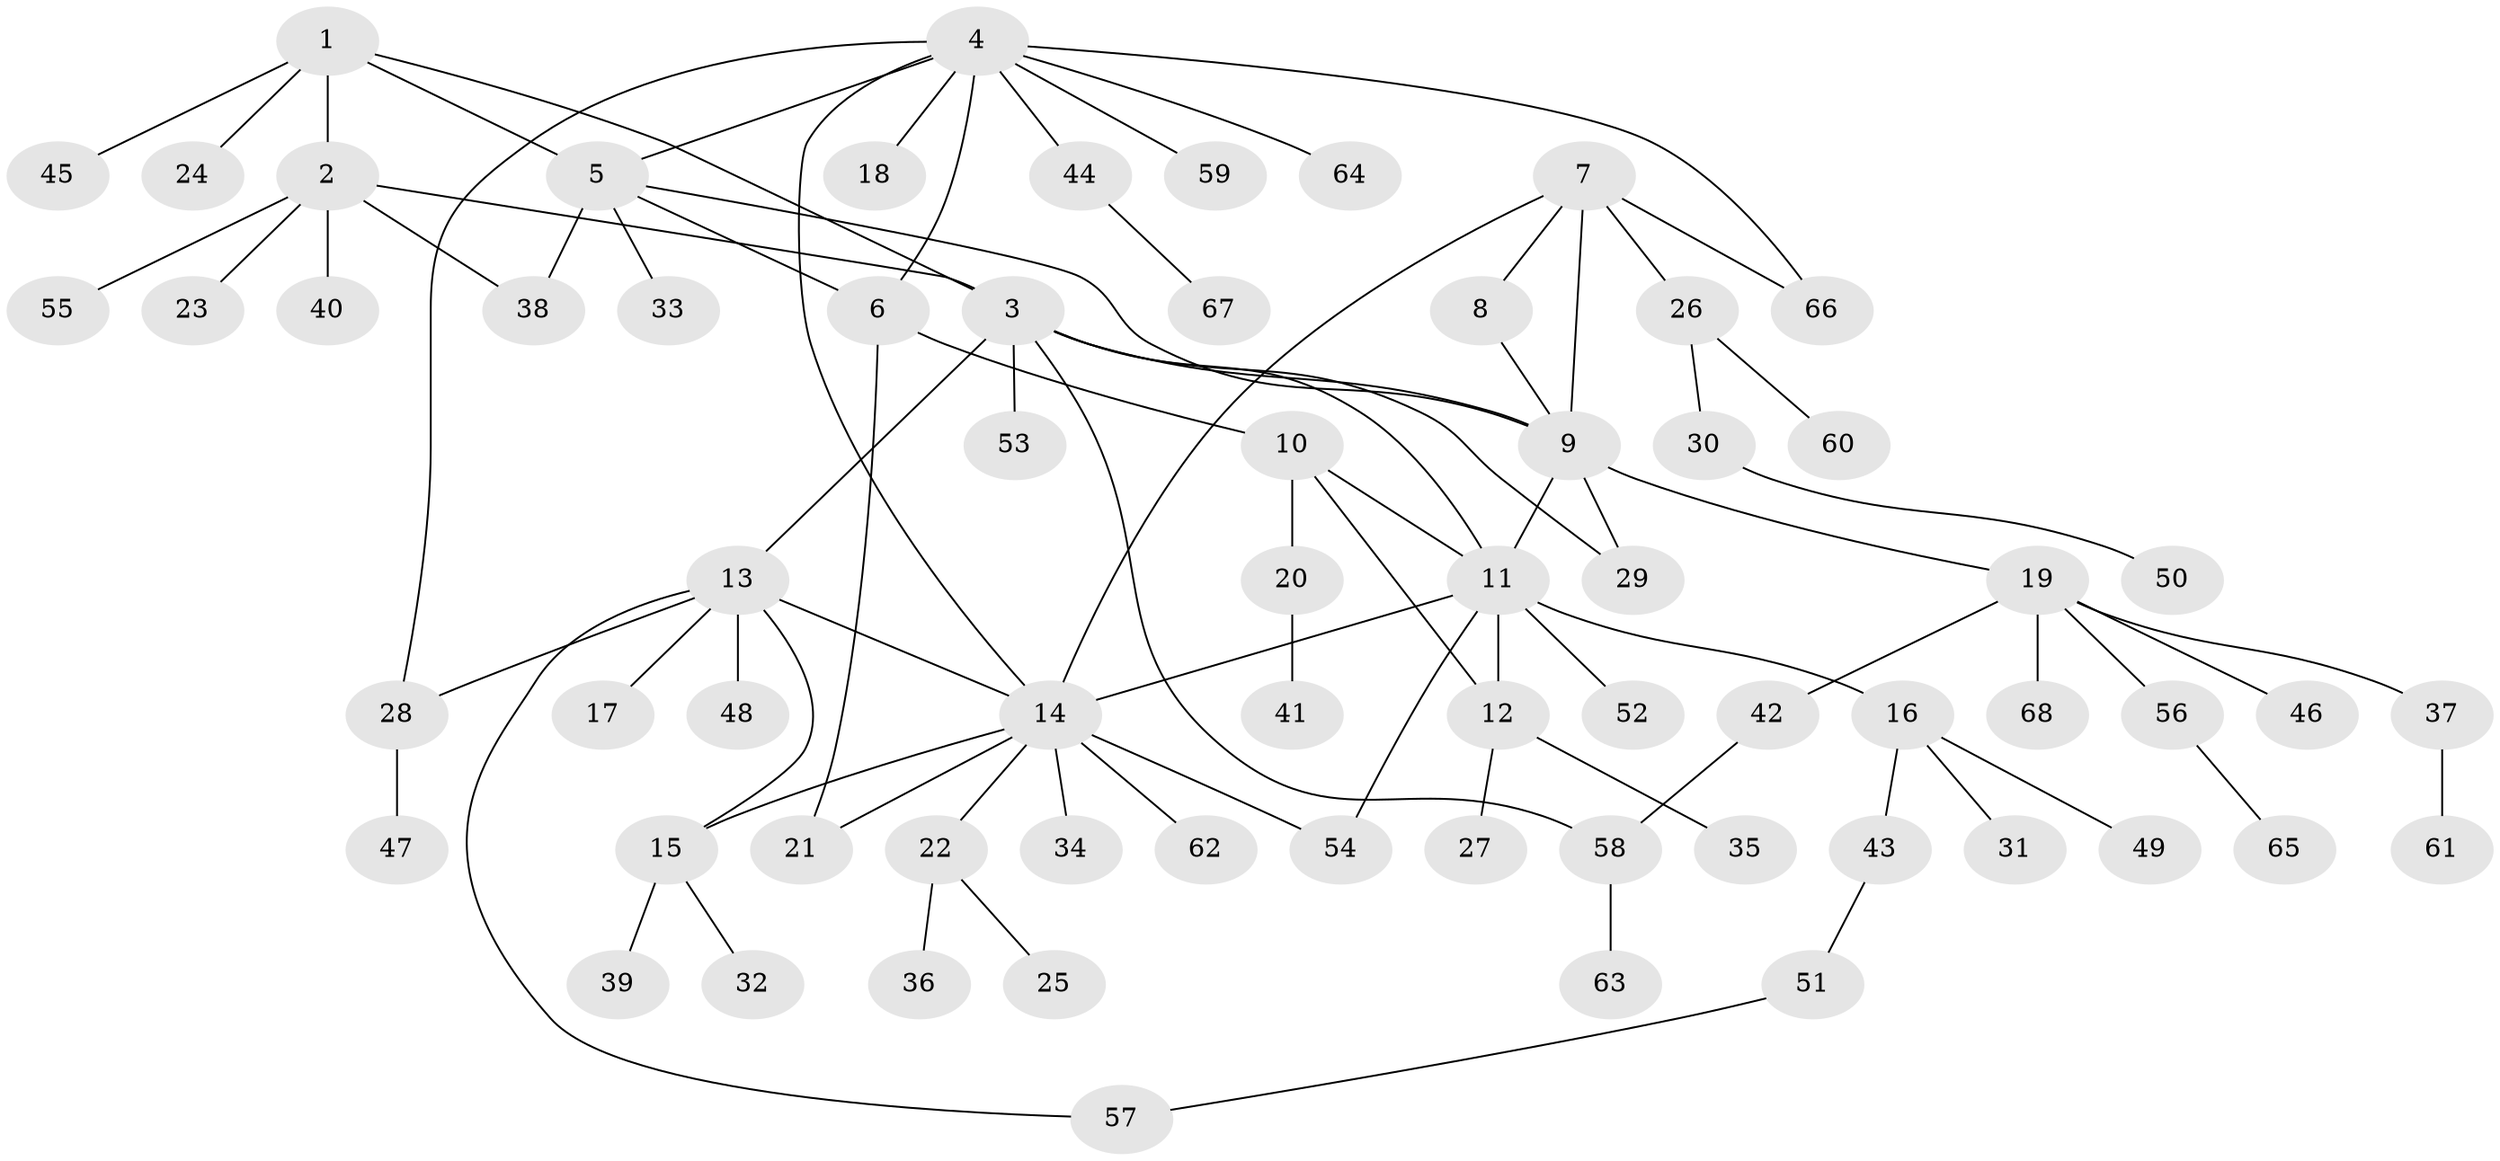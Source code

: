 // coarse degree distribution, {3: 0.07142857142857142, 6: 0.07142857142857142, 5: 0.07142857142857142, 4: 0.14285714285714285, 7: 0.03571428571428571, 2: 0.32142857142857145, 10: 0.03571428571428571, 1: 0.25}
// Generated by graph-tools (version 1.1) at 2025/52/03/04/25 22:52:32]
// undirected, 68 vertices, 86 edges
graph export_dot {
  node [color=gray90,style=filled];
  1;
  2;
  3;
  4;
  5;
  6;
  7;
  8;
  9;
  10;
  11;
  12;
  13;
  14;
  15;
  16;
  17;
  18;
  19;
  20;
  21;
  22;
  23;
  24;
  25;
  26;
  27;
  28;
  29;
  30;
  31;
  32;
  33;
  34;
  35;
  36;
  37;
  38;
  39;
  40;
  41;
  42;
  43;
  44;
  45;
  46;
  47;
  48;
  49;
  50;
  51;
  52;
  53;
  54;
  55;
  56;
  57;
  58;
  59;
  60;
  61;
  62;
  63;
  64;
  65;
  66;
  67;
  68;
  1 -- 2;
  1 -- 3;
  1 -- 5;
  1 -- 24;
  1 -- 45;
  2 -- 3;
  2 -- 23;
  2 -- 38;
  2 -- 40;
  2 -- 55;
  3 -- 9;
  3 -- 11;
  3 -- 13;
  3 -- 29;
  3 -- 53;
  3 -- 58;
  4 -- 5;
  4 -- 6;
  4 -- 14;
  4 -- 18;
  4 -- 28;
  4 -- 44;
  4 -- 59;
  4 -- 64;
  4 -- 66;
  5 -- 6;
  5 -- 9;
  5 -- 33;
  5 -- 38;
  6 -- 10;
  6 -- 21;
  7 -- 8;
  7 -- 9;
  7 -- 14;
  7 -- 26;
  7 -- 66;
  8 -- 9;
  9 -- 11;
  9 -- 19;
  9 -- 29;
  10 -- 11;
  10 -- 12;
  10 -- 20;
  11 -- 12;
  11 -- 14;
  11 -- 16;
  11 -- 52;
  11 -- 54;
  12 -- 27;
  12 -- 35;
  13 -- 14;
  13 -- 15;
  13 -- 17;
  13 -- 28;
  13 -- 48;
  13 -- 57;
  14 -- 15;
  14 -- 21;
  14 -- 22;
  14 -- 34;
  14 -- 54;
  14 -- 62;
  15 -- 32;
  15 -- 39;
  16 -- 31;
  16 -- 43;
  16 -- 49;
  19 -- 37;
  19 -- 42;
  19 -- 46;
  19 -- 56;
  19 -- 68;
  20 -- 41;
  22 -- 25;
  22 -- 36;
  26 -- 30;
  26 -- 60;
  28 -- 47;
  30 -- 50;
  37 -- 61;
  42 -- 58;
  43 -- 51;
  44 -- 67;
  51 -- 57;
  56 -- 65;
  58 -- 63;
}
